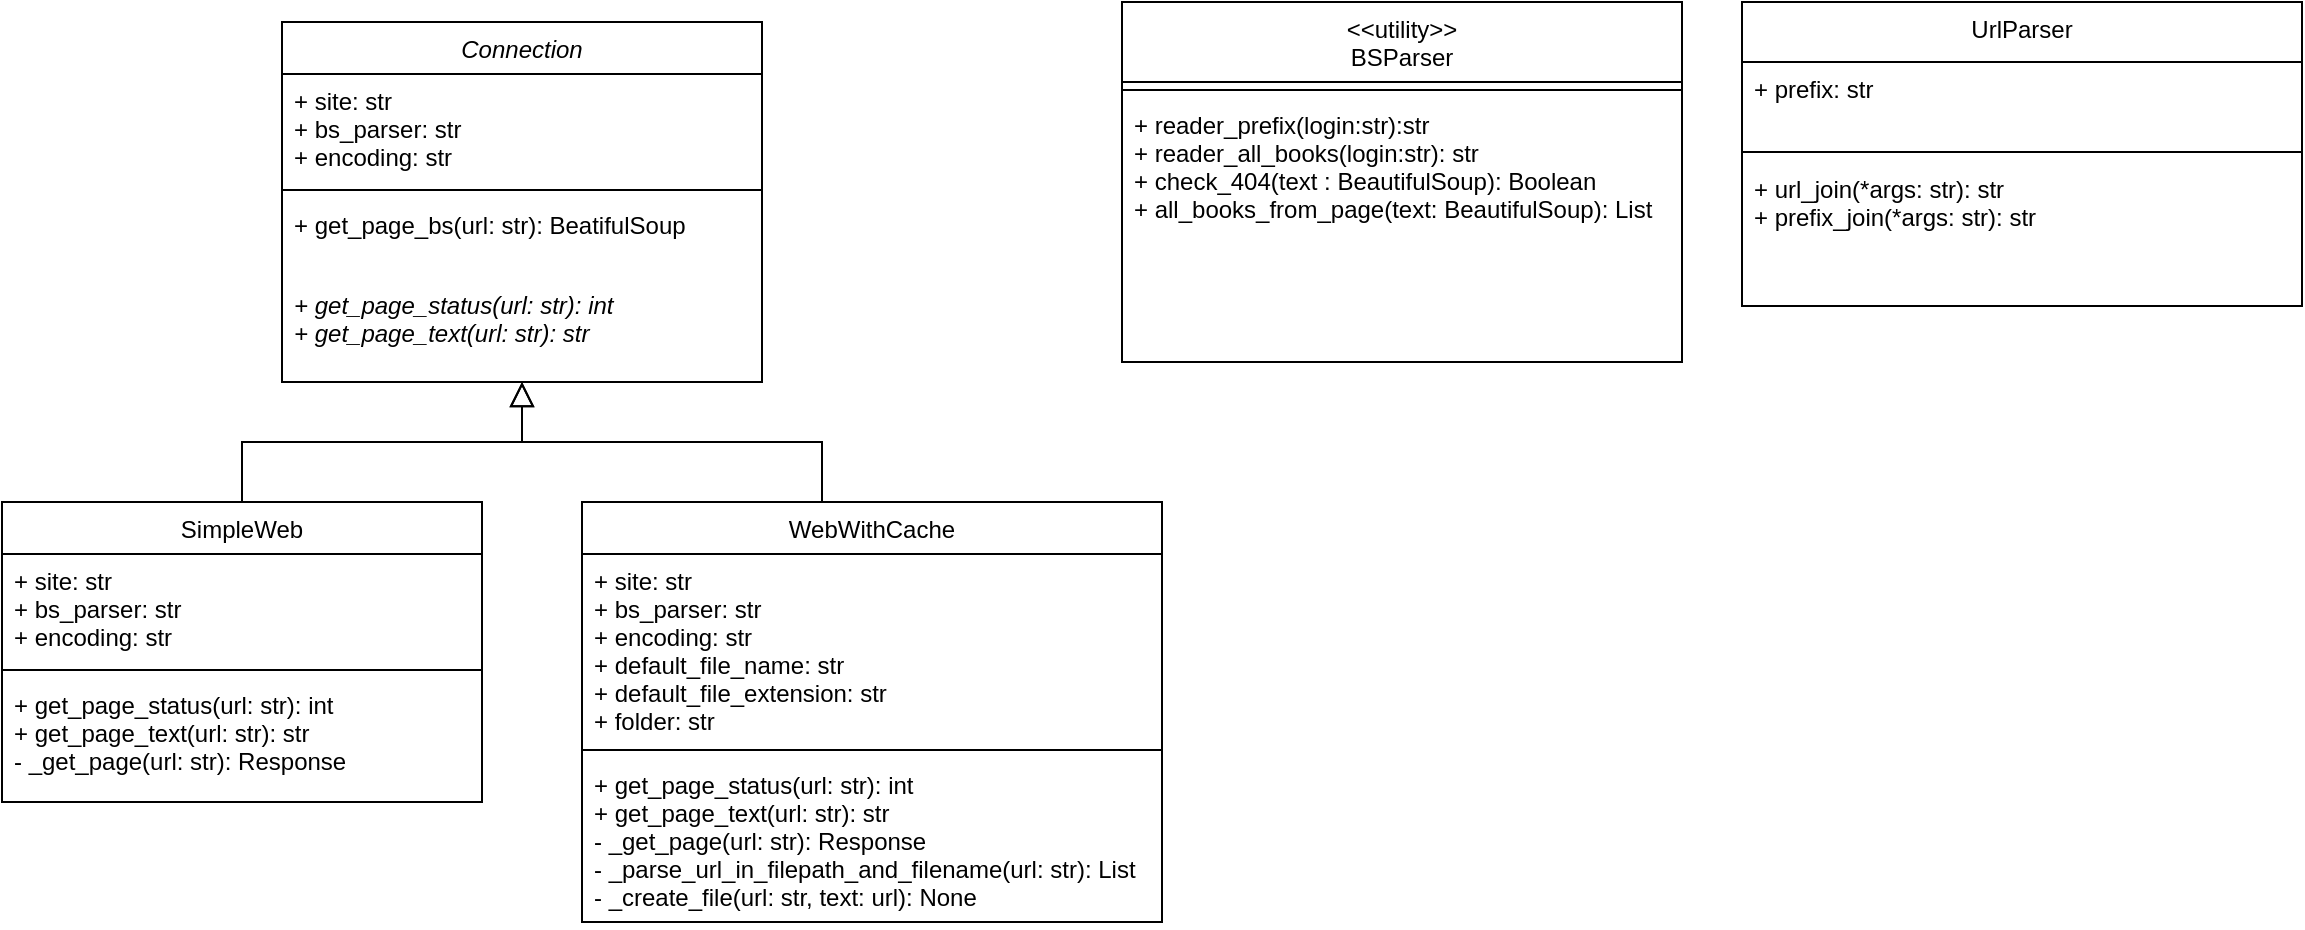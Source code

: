<mxfile version="21.1.2" type="device">
  <diagram id="C5RBs43oDa-KdzZeNtuy" name="Page-1">
    <mxGraphModel dx="1100" dy="817" grid="1" gridSize="10" guides="1" tooltips="1" connect="1" arrows="1" fold="1" page="1" pageScale="1" pageWidth="827" pageHeight="1169" math="0" shadow="0">
      <root>
        <mxCell id="WIyWlLk6GJQsqaUBKTNV-0" />
        <mxCell id="WIyWlLk6GJQsqaUBKTNV-1" parent="WIyWlLk6GJQsqaUBKTNV-0" />
        <mxCell id="zkfFHV4jXpPFQw0GAbJ--0" value="Connection" style="swimlane;fontStyle=2;align=center;verticalAlign=top;childLayout=stackLayout;horizontal=1;startSize=26;horizontalStack=0;resizeParent=1;resizeLast=0;collapsible=1;marginBottom=0;rounded=0;shadow=0;strokeWidth=1;" parent="WIyWlLk6GJQsqaUBKTNV-1" vertex="1">
          <mxGeometry x="220" y="120" width="240" height="180" as="geometry">
            <mxRectangle x="230" y="140" width="160" height="26" as="alternateBounds" />
          </mxGeometry>
        </mxCell>
        <mxCell id="zkfFHV4jXpPFQw0GAbJ--1" value="+ site: str&#xa;+ bs_parser: str&#xa;+ encoding: str" style="text;align=left;verticalAlign=top;spacingLeft=4;spacingRight=4;overflow=hidden;rotatable=0;points=[[0,0.5],[1,0.5]];portConstraint=eastwest;fontStyle=0" parent="zkfFHV4jXpPFQw0GAbJ--0" vertex="1">
          <mxGeometry y="26" width="240" height="54" as="geometry" />
        </mxCell>
        <mxCell id="zkfFHV4jXpPFQw0GAbJ--4" value="" style="line;html=1;strokeWidth=1;align=left;verticalAlign=middle;spacingTop=-1;spacingLeft=3;spacingRight=3;rotatable=0;labelPosition=right;points=[];portConstraint=eastwest;" parent="zkfFHV4jXpPFQw0GAbJ--0" vertex="1">
          <mxGeometry y="80" width="240" height="8" as="geometry" />
        </mxCell>
        <mxCell id="mIpQJgT3JSUR18SO07oH-0" value="+ get_page_bs(url: str): BeatifulSoup" style="text;align=left;verticalAlign=top;spacingLeft=4;spacingRight=4;overflow=hidden;rotatable=0;points=[[0,0.5],[1,0.5]];portConstraint=eastwest;fontStyle=0" vertex="1" parent="zkfFHV4jXpPFQw0GAbJ--0">
          <mxGeometry y="88" width="240" height="40" as="geometry" />
        </mxCell>
        <mxCell id="zkfFHV4jXpPFQw0GAbJ--5" value="+ get_page_status(url: str): int&#xa;+ get_page_text(url: str): str" style="text;align=left;verticalAlign=top;spacingLeft=4;spacingRight=4;overflow=hidden;rotatable=0;points=[[0,0.5],[1,0.5]];portConstraint=eastwest;fontStyle=2" parent="zkfFHV4jXpPFQw0GAbJ--0" vertex="1">
          <mxGeometry y="128" width="240" height="52" as="geometry" />
        </mxCell>
        <mxCell id="zkfFHV4jXpPFQw0GAbJ--12" value="" style="endArrow=block;endSize=10;endFill=0;shadow=0;strokeWidth=1;rounded=0;edgeStyle=elbowEdgeStyle;elbow=vertical;" parent="WIyWlLk6GJQsqaUBKTNV-1" target="zkfFHV4jXpPFQw0GAbJ--0" edge="1">
          <mxGeometry width="160" relative="1" as="geometry">
            <mxPoint x="200" y="360" as="sourcePoint" />
            <mxPoint x="200" y="203" as="targetPoint" />
          </mxGeometry>
        </mxCell>
        <mxCell id="zkfFHV4jXpPFQw0GAbJ--16" value="" style="endArrow=block;endSize=10;endFill=0;shadow=0;strokeWidth=1;rounded=0;edgeStyle=elbowEdgeStyle;elbow=vertical;" parent="WIyWlLk6GJQsqaUBKTNV-1" target="zkfFHV4jXpPFQw0GAbJ--0" edge="1">
          <mxGeometry width="160" relative="1" as="geometry">
            <mxPoint x="490" y="360" as="sourcePoint" />
            <mxPoint x="310" y="271" as="targetPoint" />
          </mxGeometry>
        </mxCell>
        <mxCell id="mIpQJgT3JSUR18SO07oH-1" value="SimpleWeb" style="swimlane;fontStyle=0;align=center;verticalAlign=top;childLayout=stackLayout;horizontal=1;startSize=26;horizontalStack=0;resizeParent=1;resizeLast=0;collapsible=1;marginBottom=0;rounded=0;shadow=0;strokeWidth=1;" vertex="1" parent="WIyWlLk6GJQsqaUBKTNV-1">
          <mxGeometry x="80" y="360" width="240" height="150" as="geometry">
            <mxRectangle x="230" y="140" width="160" height="26" as="alternateBounds" />
          </mxGeometry>
        </mxCell>
        <mxCell id="mIpQJgT3JSUR18SO07oH-2" value="+ site: str&#xa;+ bs_parser: str&#xa;+ encoding: str" style="text;align=left;verticalAlign=top;spacingLeft=4;spacingRight=4;overflow=hidden;rotatable=0;points=[[0,0.5],[1,0.5]];portConstraint=eastwest;" vertex="1" parent="mIpQJgT3JSUR18SO07oH-1">
          <mxGeometry y="26" width="240" height="54" as="geometry" />
        </mxCell>
        <mxCell id="mIpQJgT3JSUR18SO07oH-3" value="" style="line;html=1;strokeWidth=1;align=left;verticalAlign=middle;spacingTop=-1;spacingLeft=3;spacingRight=3;rotatable=0;labelPosition=right;points=[];portConstraint=eastwest;" vertex="1" parent="mIpQJgT3JSUR18SO07oH-1">
          <mxGeometry y="80" width="240" height="8" as="geometry" />
        </mxCell>
        <mxCell id="mIpQJgT3JSUR18SO07oH-4" value="+ get_page_status(url: str): int&#xa;+ get_page_text(url: str): str&#xa;- _get_page(url: str): Response&#xa;&#xa;" style="text;align=left;verticalAlign=top;spacingLeft=4;spacingRight=4;overflow=hidden;rotatable=0;points=[[0,0.5],[1,0.5]];portConstraint=eastwest;fontStyle=0" vertex="1" parent="mIpQJgT3JSUR18SO07oH-1">
          <mxGeometry y="88" width="240" height="52" as="geometry" />
        </mxCell>
        <mxCell id="mIpQJgT3JSUR18SO07oH-6" value="WebWithCache" style="swimlane;fontStyle=0;align=center;verticalAlign=top;childLayout=stackLayout;horizontal=1;startSize=26;horizontalStack=0;resizeParent=1;resizeLast=0;collapsible=1;marginBottom=0;rounded=0;shadow=0;strokeWidth=1;" vertex="1" parent="WIyWlLk6GJQsqaUBKTNV-1">
          <mxGeometry x="370" y="360" width="290" height="210" as="geometry">
            <mxRectangle x="230" y="140" width="160" height="26" as="alternateBounds" />
          </mxGeometry>
        </mxCell>
        <mxCell id="mIpQJgT3JSUR18SO07oH-7" value="+ site: str&#xa;+ bs_parser: str&#xa;+ encoding: str&#xa;+ default_file_name: str&#xa;+ default_file_extension: str&#xa;+ folder: str" style="text;align=left;verticalAlign=top;spacingLeft=4;spacingRight=4;overflow=hidden;rotatable=0;points=[[0,0.5],[1,0.5]];portConstraint=eastwest;" vertex="1" parent="mIpQJgT3JSUR18SO07oH-6">
          <mxGeometry y="26" width="290" height="94" as="geometry" />
        </mxCell>
        <mxCell id="mIpQJgT3JSUR18SO07oH-8" value="" style="line;html=1;strokeWidth=1;align=left;verticalAlign=middle;spacingTop=-1;spacingLeft=3;spacingRight=3;rotatable=0;labelPosition=right;points=[];portConstraint=eastwest;" vertex="1" parent="mIpQJgT3JSUR18SO07oH-6">
          <mxGeometry y="120" width="290" height="8" as="geometry" />
        </mxCell>
        <mxCell id="mIpQJgT3JSUR18SO07oH-9" value="+ get_page_status(url: str): int&#xa;+ get_page_text(url: str): str&#xa;- _get_page(url: str): Response&#xa;- _parse_url_in_filepath_and_filename(url: str): List&#xa;- _create_file(url: str, text: url): None &#xa;" style="text;align=left;verticalAlign=top;spacingLeft=4;spacingRight=4;overflow=hidden;rotatable=0;points=[[0,0.5],[1,0.5]];portConstraint=eastwest;fontStyle=0" vertex="1" parent="mIpQJgT3JSUR18SO07oH-6">
          <mxGeometry y="128" width="290" height="82" as="geometry" />
        </mxCell>
        <mxCell id="mIpQJgT3JSUR18SO07oH-10" value="&lt;&lt;utility&gt;&gt;&#xa;BSParser" style="swimlane;fontStyle=0;align=center;verticalAlign=top;childLayout=stackLayout;horizontal=1;startSize=40;horizontalStack=0;resizeParent=1;resizeLast=0;collapsible=1;marginBottom=0;rounded=0;shadow=0;strokeWidth=1;" vertex="1" parent="WIyWlLk6GJQsqaUBKTNV-1">
          <mxGeometry x="640" y="110" width="280" height="180" as="geometry">
            <mxRectangle x="230" y="140" width="160" height="26" as="alternateBounds" />
          </mxGeometry>
        </mxCell>
        <mxCell id="mIpQJgT3JSUR18SO07oH-12" value="" style="line;html=1;strokeWidth=1;align=left;verticalAlign=middle;spacingTop=-1;spacingLeft=3;spacingRight=3;rotatable=0;labelPosition=right;points=[];portConstraint=eastwest;" vertex="1" parent="mIpQJgT3JSUR18SO07oH-10">
          <mxGeometry y="40" width="280" height="8" as="geometry" />
        </mxCell>
        <mxCell id="mIpQJgT3JSUR18SO07oH-13" value="+ reader_prefix(login:str):str&#xa;+ reader_all_books(login:str): str&#xa;+ check_404(text : BeautifulSoup): Boolean&#xa;+ all_books_from_page(text: BeautifulSoup): List" style="text;align=left;verticalAlign=top;spacingLeft=4;spacingRight=4;overflow=hidden;rotatable=0;points=[[0,0.5],[1,0.5]];portConstraint=eastwest;fontStyle=0" vertex="1" parent="mIpQJgT3JSUR18SO07oH-10">
          <mxGeometry y="48" width="280" height="72" as="geometry" />
        </mxCell>
        <mxCell id="mIpQJgT3JSUR18SO07oH-15" value="UrlParser" style="swimlane;fontStyle=0;align=center;verticalAlign=top;childLayout=stackLayout;horizontal=1;startSize=30;horizontalStack=0;resizeParent=1;resizeLast=0;collapsible=1;marginBottom=0;rounded=0;shadow=0;strokeWidth=1;" vertex="1" parent="WIyWlLk6GJQsqaUBKTNV-1">
          <mxGeometry x="950" y="110" width="280" height="152" as="geometry">
            <mxRectangle x="230" y="140" width="160" height="26" as="alternateBounds" />
          </mxGeometry>
        </mxCell>
        <mxCell id="mIpQJgT3JSUR18SO07oH-18" value="+ prefix: str" style="text;align=left;verticalAlign=top;spacingLeft=4;spacingRight=4;overflow=hidden;rotatable=0;points=[[0,0.5],[1,0.5]];portConstraint=eastwest;fontStyle=0" vertex="1" parent="mIpQJgT3JSUR18SO07oH-15">
          <mxGeometry y="30" width="280" height="40" as="geometry" />
        </mxCell>
        <mxCell id="mIpQJgT3JSUR18SO07oH-16" value="" style="line;html=1;strokeWidth=1;align=left;verticalAlign=middle;spacingTop=-1;spacingLeft=3;spacingRight=3;rotatable=0;labelPosition=right;points=[];portConstraint=eastwest;" vertex="1" parent="mIpQJgT3JSUR18SO07oH-15">
          <mxGeometry y="70" width="280" height="10" as="geometry" />
        </mxCell>
        <mxCell id="mIpQJgT3JSUR18SO07oH-17" value="+ url_join(*args: str): str&#xa;+ prefix_join(*args: str): str" style="text;align=left;verticalAlign=top;spacingLeft=4;spacingRight=4;overflow=hidden;rotatable=0;points=[[0,0.5],[1,0.5]];portConstraint=eastwest;fontStyle=0" vertex="1" parent="mIpQJgT3JSUR18SO07oH-15">
          <mxGeometry y="80" width="280" height="72" as="geometry" />
        </mxCell>
      </root>
    </mxGraphModel>
  </diagram>
</mxfile>
